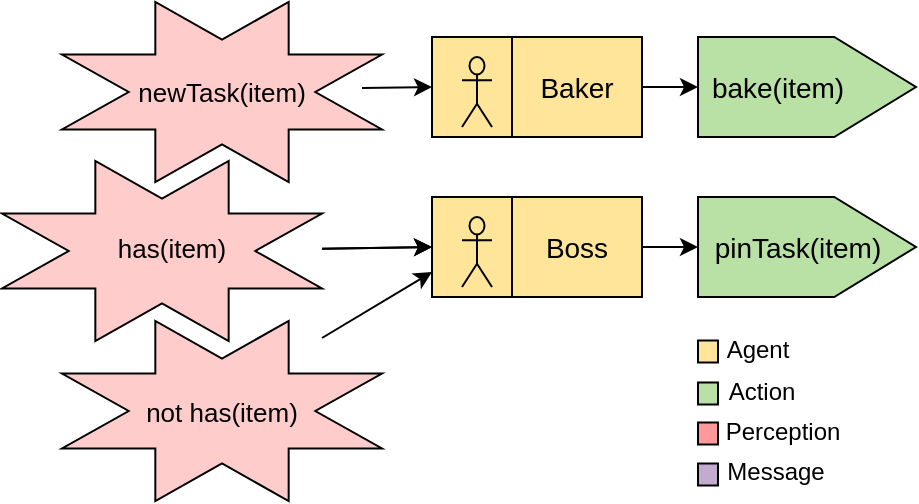 <mxfile version="14.1.8" type="device"><diagram id="MgHO2BmwZntWaBud9hd3" name="Page-1"><mxGraphModel dx="1422" dy="804" grid="1" gridSize="10" guides="1" tooltips="1" connect="1" arrows="1" fold="1" page="1" pageScale="1" pageWidth="850" pageHeight="1100" math="0" shadow="0"><root><mxCell id="0"/><mxCell id="1" parent="0"/><mxCell id="M0IImtITD2GQFYOq2Ore-1" value="" style="verticalLabelPosition=bottom;verticalAlign=top;html=1;shape=mxgraph.basic.8_point_star;fillColor=#FFCCCC;" parent="1" vertex="1"><mxGeometry x="60" y="2" width="160" height="90" as="geometry"/></mxCell><mxCell id="M0IImtITD2GQFYOq2Ore-3" value="" style="shape=offPageConnector;whiteSpace=wrap;html=1;rotation=-90;fillColor=#B9E0A5;" parent="1" vertex="1"><mxGeometry x="407.5" y="-10" width="50" height="109" as="geometry"/></mxCell><mxCell id="M0IImtITD2GQFYOq2Ore-6" value="" style="rounded=0;whiteSpace=wrap;html=1;fillColor=#FFE599;" parent="1" vertex="1"><mxGeometry x="245" y="19.5" width="40" height="50" as="geometry"/></mxCell><mxCell id="M0IImtITD2GQFYOq2Ore-18" style="edgeStyle=orthogonalEdgeStyle;rounded=0;orthogonalLoop=1;jettySize=auto;html=1;exitX=1;exitY=0.5;exitDx=0;exitDy=0;entryX=0.5;entryY=0;entryDx=0;entryDy=0;" parent="1" source="M0IImtITD2GQFYOq2Ore-8" target="M0IImtITD2GQFYOq2Ore-3" edge="1"><mxGeometry relative="1" as="geometry"/></mxCell><mxCell id="M0IImtITD2GQFYOq2Ore-8" value="Baker" style="rounded=0;whiteSpace=wrap;html=1;fillColor=#FFE599;fontSize=14;" parent="1" vertex="1"><mxGeometry x="285" y="19.5" width="65" height="50" as="geometry"/></mxCell><mxCell id="M0IImtITD2GQFYOq2Ore-4" value="" style="shape=umlActor;verticalLabelPosition=bottom;verticalAlign=top;html=1;outlineConnect=0;fillColor=#FFE599;" parent="1" vertex="1"><mxGeometry x="260" y="29.5" width="15" height="35" as="geometry"/></mxCell><mxCell id="M0IImtITD2GQFYOq2Ore-11" value="newTask(item)" style="text;html=1;strokeColor=none;fillColor=none;align=center;verticalAlign=middle;whiteSpace=wrap;rounded=0;fontSize=13;" parent="1" vertex="1"><mxGeometry x="120" y="37" width="40" height="20" as="geometry"/></mxCell><mxCell id="M0IImtITD2GQFYOq2Ore-16" value="" style="endArrow=classic;html=1;entryX=0;entryY=0.5;entryDx=0;entryDy=0;" parent="1" target="M0IImtITD2GQFYOq2Ore-6" edge="1"><mxGeometry width="50" height="50" relative="1" as="geometry"><mxPoint x="210" y="45" as="sourcePoint"/><mxPoint x="380" y="41.5" as="targetPoint"/></mxGeometry></mxCell><mxCell id="M0IImtITD2GQFYOq2Ore-17" value="bake(item)" style="text;html=1;strokeColor=none;fillColor=none;align=center;verticalAlign=middle;whiteSpace=wrap;rounded=0;fontSize=14;" parent="1" vertex="1"><mxGeometry x="397.5" y="34.5" width="40" height="20" as="geometry"/></mxCell><mxCell id="M0IImtITD2GQFYOq2Ore-19" value="" style="verticalLabelPosition=bottom;verticalAlign=top;html=1;shape=mxgraph.basic.8_point_star;fillColor=#FFCCCC;" parent="1" vertex="1"><mxGeometry x="30" y="81.5" width="160" height="90" as="geometry"/></mxCell><mxCell id="M0IImtITD2GQFYOq2Ore-20" value="" style="shape=offPageConnector;whiteSpace=wrap;html=1;rotation=-90;fillColor=#B9E0A5;" parent="1" vertex="1"><mxGeometry x="407.5" y="70" width="50" height="109" as="geometry"/></mxCell><mxCell id="M0IImtITD2GQFYOq2Ore-21" value="" style="rounded=0;whiteSpace=wrap;html=1;fillColor=#FFE599;" parent="1" vertex="1"><mxGeometry x="245" y="99.5" width="40" height="50" as="geometry"/></mxCell><mxCell id="M0IImtITD2GQFYOq2Ore-22" style="edgeStyle=orthogonalEdgeStyle;rounded=0;orthogonalLoop=1;jettySize=auto;html=1;exitX=1;exitY=0.5;exitDx=0;exitDy=0;entryX=0.5;entryY=0;entryDx=0;entryDy=0;" parent="1" source="M0IImtITD2GQFYOq2Ore-23" target="M0IImtITD2GQFYOq2Ore-20" edge="1"><mxGeometry relative="1" as="geometry"/></mxCell><mxCell id="M0IImtITD2GQFYOq2Ore-23" value="Boss" style="rounded=0;whiteSpace=wrap;html=1;fillColor=#FFE599;fontSize=14;" parent="1" vertex="1"><mxGeometry x="285" y="99.5" width="65" height="50" as="geometry"/></mxCell><mxCell id="M0IImtITD2GQFYOq2Ore-24" value="" style="shape=umlActor;verticalLabelPosition=bottom;verticalAlign=top;html=1;outlineConnect=0;fillColor=#FFE599;" parent="1" vertex="1"><mxGeometry x="260" y="109.5" width="15" height="35" as="geometry"/></mxCell><mxCell id="M0IImtITD2GQFYOq2Ore-25" value="has(item)" style="text;html=1;strokeColor=none;fillColor=none;align=center;verticalAlign=middle;whiteSpace=wrap;rounded=0;fontSize=13;" parent="1" vertex="1"><mxGeometry x="95" y="114.5" width="40" height="20" as="geometry"/></mxCell><mxCell id="M0IImtITD2GQFYOq2Ore-26" value="" style="endArrow=classic;html=1;entryX=0;entryY=0.5;entryDx=0;entryDy=0;" parent="1" source="M0IImtITD2GQFYOq2Ore-19" target="M0IImtITD2GQFYOq2Ore-21" edge="1"><mxGeometry width="50" height="50" relative="1" as="geometry"><mxPoint x="360" y="171.5" as="sourcePoint"/><mxPoint x="410" y="121.5" as="targetPoint"/></mxGeometry></mxCell><mxCell id="M0IImtITD2GQFYOq2Ore-27" value="pinTask(item)" style="text;html=1;strokeColor=none;fillColor=none;align=center;verticalAlign=middle;whiteSpace=wrap;rounded=0;fontSize=14;" parent="1" vertex="1"><mxGeometry x="407.5" y="114.5" width="40" height="20" as="geometry"/></mxCell><mxCell id="M0IImtITD2GQFYOq2Ore-29" value="" style="verticalLabelPosition=bottom;verticalAlign=top;html=1;shape=mxgraph.basic.8_point_star;fillColor=#FFCCCC;" parent="1" vertex="1"><mxGeometry x="60" y="161.5" width="160" height="90" as="geometry"/></mxCell><mxCell id="M0IImtITD2GQFYOq2Ore-30" value="not has(item)" style="text;html=1;strokeColor=none;fillColor=none;align=center;verticalAlign=middle;whiteSpace=wrap;rounded=0;fontSize=13;" parent="1" vertex="1"><mxGeometry x="95" y="196.5" width="90" height="20" as="geometry"/></mxCell><mxCell id="M0IImtITD2GQFYOq2Ore-31" value="" style="endArrow=classic;html=1;entryX=0;entryY=0.75;entryDx=0;entryDy=0;" parent="1" target="M0IImtITD2GQFYOq2Ore-21" edge="1"><mxGeometry width="50" height="50" relative="1" as="geometry"><mxPoint x="190" y="170" as="sourcePoint"/><mxPoint x="240" y="141.5" as="targetPoint"/></mxGeometry></mxCell><mxCell id="M0IImtITD2GQFYOq2Ore-32" value="" style="rounded=0;whiteSpace=wrap;html=1;fillColor=#FFE599;" parent="1" vertex="1"><mxGeometry x="378" y="171.25" width="10" height="11" as="geometry"/></mxCell><mxCell id="M0IImtITD2GQFYOq2Ore-36" value="" style="rounded=0;whiteSpace=wrap;html=1;fillColor=#B9E0A5;" parent="1" vertex="1"><mxGeometry x="378" y="192.25" width="10" height="11" as="geometry"/></mxCell><mxCell id="M0IImtITD2GQFYOq2Ore-37" value="" style="rounded=0;whiteSpace=wrap;html=1;fillColor=#FF9999;" parent="1" vertex="1"><mxGeometry x="378" y="212.25" width="10" height="11" as="geometry"/></mxCell><mxCell id="M0IImtITD2GQFYOq2Ore-38" value="" style="rounded=0;whiteSpace=wrap;html=1;fillColor=#C3ABD0;" parent="1" vertex="1"><mxGeometry x="378" y="232.75" width="10" height="11" as="geometry"/></mxCell><mxCell id="M0IImtITD2GQFYOq2Ore-39" value="Agent" style="text;html=1;strokeColor=none;fillColor=none;align=center;verticalAlign=middle;whiteSpace=wrap;rounded=0;" parent="1" vertex="1"><mxGeometry x="392.5" y="168" width="30" height="15.5" as="geometry"/></mxCell><mxCell id="M0IImtITD2GQFYOq2Ore-40" value="Action" style="text;html=1;strokeColor=none;fillColor=none;align=center;verticalAlign=middle;whiteSpace=wrap;rounded=0;" parent="1" vertex="1"><mxGeometry x="390" y="189" width="40" height="15.5" as="geometry"/></mxCell><mxCell id="M0IImtITD2GQFYOq2Ore-41" value="Perception" style="text;html=1;strokeColor=none;fillColor=none;align=center;verticalAlign=middle;whiteSpace=wrap;rounded=0;" parent="1" vertex="1"><mxGeometry x="392.5" y="209" width="55" height="15.5" as="geometry"/></mxCell><mxCell id="M0IImtITD2GQFYOq2Ore-43" value="Message" style="text;html=1;strokeColor=none;fillColor=none;align=center;verticalAlign=middle;whiteSpace=wrap;rounded=0;" parent="1" vertex="1"><mxGeometry x="392.5" y="229.5" width="47.5" height="15.5" as="geometry"/></mxCell><mxCell id="WL__6Jr89foTBE_3qpqQ-1" value="" style="endArrow=classic;html=1;entryX=0;entryY=0.5;entryDx=0;entryDy=0;" parent="1" source="M0IImtITD2GQFYOq2Ore-19" target="M0IImtITD2GQFYOq2Ore-21" edge="1"><mxGeometry width="50" height="50" relative="1" as="geometry"><mxPoint x="245" y="180" as="sourcePoint"/><mxPoint x="245" y="124.5" as="targetPoint"/></mxGeometry></mxCell></root></mxGraphModel></diagram></mxfile>